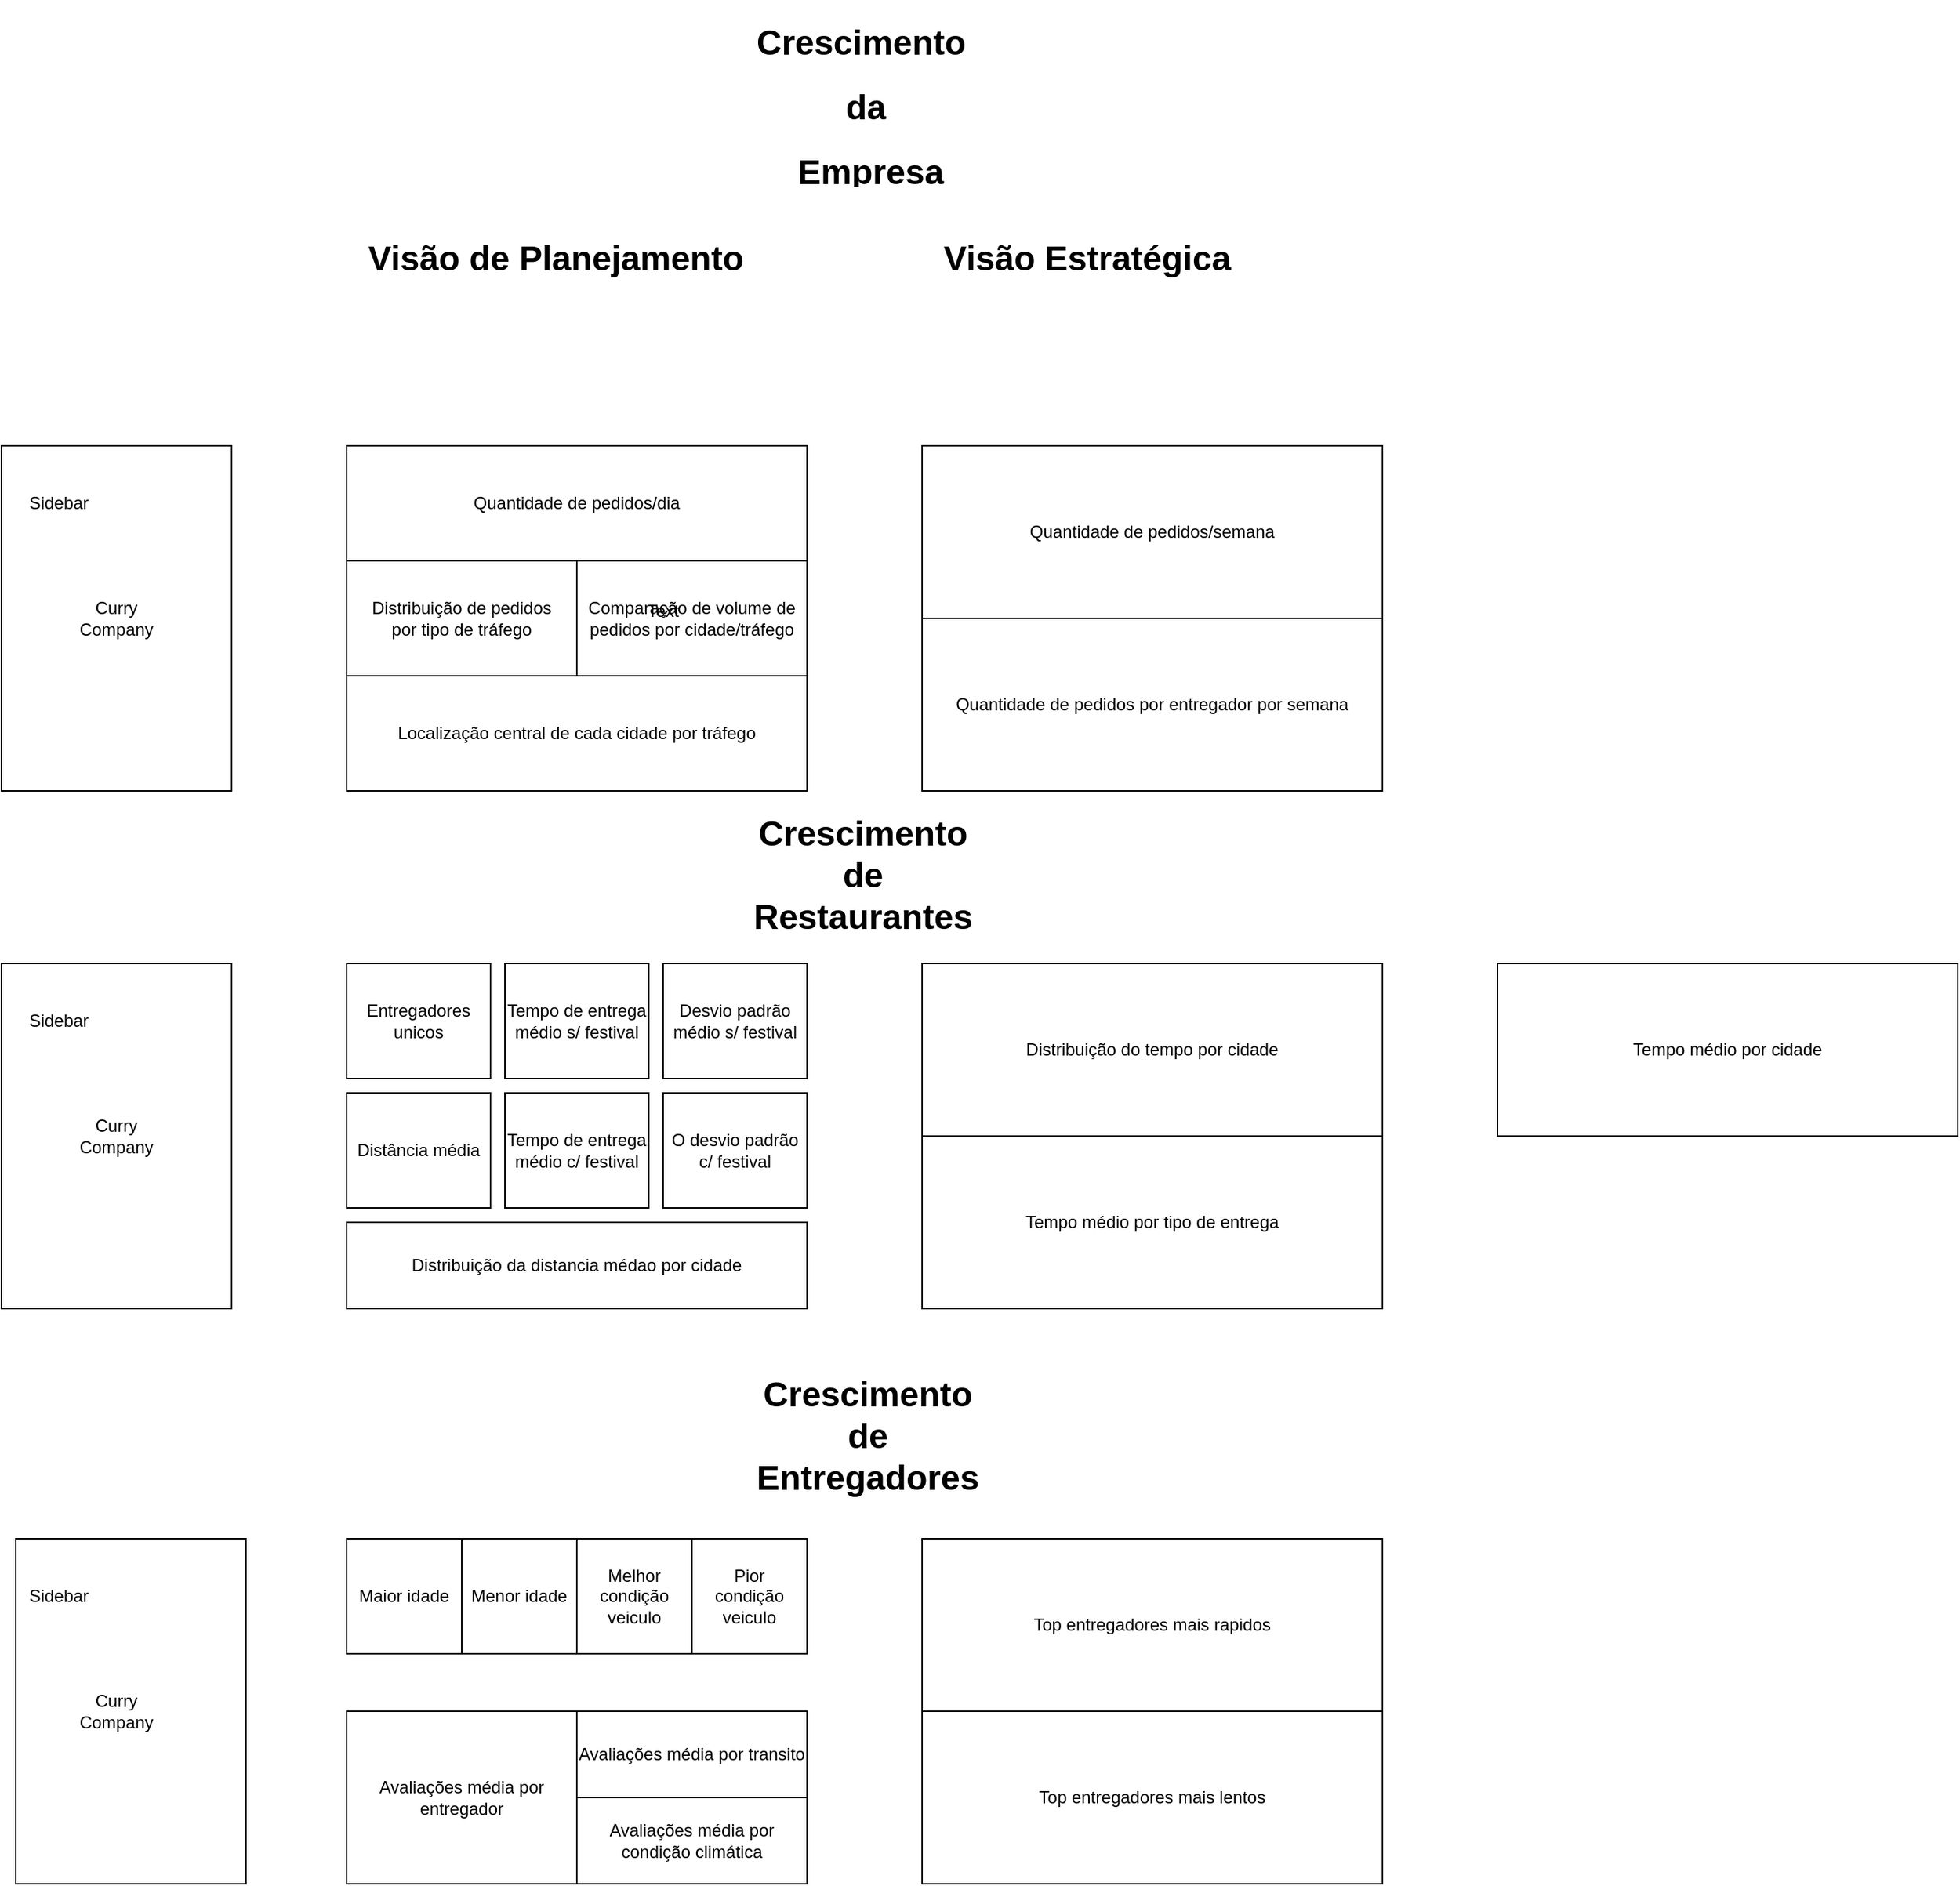 <mxfile version="22.0.8" type="device">
  <diagram id="prtHgNgQTEPvFCAcTncT" name="Page-1">
    <mxGraphModel dx="1877" dy="1727" grid="1" gridSize="10" guides="1" tooltips="1" connect="1" arrows="1" fold="1" page="1" pageScale="1" pageWidth="827" pageHeight="1169" math="0" shadow="0">
      <root>
        <mxCell id="0" />
        <mxCell id="1" parent="0" />
        <mxCell id="enYVxfRytq9yqBFDbY5I-13" value="" style="rounded=0;whiteSpace=wrap;html=1;" vertex="1" parent="1">
          <mxGeometry x="-230" y="800" width="160" height="240" as="geometry" />
        </mxCell>
        <mxCell id="EVOS9u1DS_d9DYRtOKxA-1" value="Distribuição de pedidos&lt;br&gt;por tipo de tráfego" style="rounded=0;whiteSpace=wrap;html=1;" parent="1" vertex="1">
          <mxGeometry y="120" width="160" height="80" as="geometry" />
        </mxCell>
        <mxCell id="EVOS9u1DS_d9DYRtOKxA-2" value="Comparação de volume de pedidos por cidade/tráfego" style="rounded=0;whiteSpace=wrap;html=1;" parent="1" vertex="1">
          <mxGeometry x="160" y="120" width="160" height="80" as="geometry" />
        </mxCell>
        <mxCell id="EVOS9u1DS_d9DYRtOKxA-3" value="Localização central de cada cidade por tráfego" style="rounded=0;whiteSpace=wrap;html=1;" parent="1" vertex="1">
          <mxGeometry y="200" width="320" height="80" as="geometry" />
        </mxCell>
        <mxCell id="EVOS9u1DS_d9DYRtOKxA-5" value="Quantidade de pedidos/dia" style="rounded=0;whiteSpace=wrap;html=1;" parent="1" vertex="1">
          <mxGeometry y="40" width="320" height="80" as="geometry" />
        </mxCell>
        <mxCell id="EVOS9u1DS_d9DYRtOKxA-6" value="Quantidade de pedidos/semana" style="rounded=0;whiteSpace=wrap;html=1;" parent="1" vertex="1">
          <mxGeometry x="400" y="40" width="320" height="120" as="geometry" />
        </mxCell>
        <mxCell id="EVOS9u1DS_d9DYRtOKxA-7" value="Quantidade de pedidos por entregador por semana" style="rounded=0;whiteSpace=wrap;html=1;" parent="1" vertex="1">
          <mxGeometry x="400" y="160" width="320" height="120" as="geometry" />
        </mxCell>
        <mxCell id="EVOS9u1DS_d9DYRtOKxA-8" value="" style="rounded=0;whiteSpace=wrap;html=1;" parent="1" vertex="1">
          <mxGeometry x="-240" y="40" width="160" height="240" as="geometry" />
        </mxCell>
        <mxCell id="EVOS9u1DS_d9DYRtOKxA-9" value="Curry Company" style="text;html=1;strokeColor=none;fillColor=none;align=center;verticalAlign=middle;whiteSpace=wrap;rounded=0;" parent="1" vertex="1">
          <mxGeometry x="-190" y="145" width="60" height="30" as="geometry" />
        </mxCell>
        <mxCell id="EVOS9u1DS_d9DYRtOKxA-10" value="Sidebar" style="text;html=1;strokeColor=none;fillColor=none;align=center;verticalAlign=middle;whiteSpace=wrap;rounded=0;" parent="1" vertex="1">
          <mxGeometry x="-230" y="65" width="60" height="30" as="geometry" />
        </mxCell>
        <mxCell id="EVOS9u1DS_d9DYRtOKxA-11" value="Text" style="text;html=1;strokeColor=none;fillColor=none;align=center;verticalAlign=middle;whiteSpace=wrap;rounded=0;" parent="1" vertex="1">
          <mxGeometry x="190" y="140" width="60" height="30" as="geometry" />
        </mxCell>
        <mxCell id="EVOS9u1DS_d9DYRtOKxA-12" value="&lt;div align=&quot;center&quot;&gt;&lt;h1&gt;Crescimento&amp;nbsp;&lt;/h1&gt;&lt;h1&gt;da&lt;/h1&gt;&lt;h1&gt;&amp;nbsp;Empresa&lt;br&gt;&lt;/h1&gt;&lt;/div&gt;" style="text;html=1;strokeColor=none;fillColor=none;spacing=5;spacingTop=-20;whiteSpace=wrap;overflow=hidden;rounded=0;" parent="1" vertex="1">
          <mxGeometry x="280" y="-260" width="166" height="120" as="geometry" />
        </mxCell>
        <mxCell id="EVOS9u1DS_d9DYRtOKxA-14" value="&lt;div align=&quot;center&quot;&gt;&lt;h1&gt;Visão de Planejamento&lt;br&gt;&lt;/h1&gt;&lt;/div&gt;" style="text;html=1;strokeColor=none;fillColor=none;spacing=5;spacingTop=-20;whiteSpace=wrap;overflow=hidden;rounded=0;" parent="1" vertex="1">
          <mxGeometry x="10" y="-110" width="300" height="50" as="geometry" />
        </mxCell>
        <mxCell id="EVOS9u1DS_d9DYRtOKxA-15" value="&lt;div align=&quot;center&quot;&gt;&lt;h1&gt;Visão Estratégica&lt;br&gt;&lt;/h1&gt;&lt;/div&gt;" style="text;html=1;strokeColor=none;fillColor=none;spacing=5;spacingTop=-20;whiteSpace=wrap;overflow=hidden;rounded=0;" parent="1" vertex="1">
          <mxGeometry x="410" y="-110" width="300" height="50" as="geometry" />
        </mxCell>
        <mxCell id="JmXH__RSwniuUU-lKENc-1" value="&lt;div align=&quot;center&quot;&gt;&lt;h1&gt;Crescimento&lt;br&gt; de&lt;br&gt;Restaurantes&lt;br&gt;&lt;/h1&gt;&lt;/div&gt;" style="text;html=1;strokeColor=none;fillColor=none;spacing=5;spacingTop=-20;whiteSpace=wrap;overflow=hidden;rounded=0;" parent="1" vertex="1">
          <mxGeometry x="278" y="290" width="170" height="110" as="geometry" />
        </mxCell>
        <mxCell id="JmXH__RSwniuUU-lKENc-2" value="Entregadores unicos" style="rounded=0;whiteSpace=wrap;html=1;" parent="1" vertex="1">
          <mxGeometry y="400" width="100" height="80" as="geometry" />
        </mxCell>
        <mxCell id="JmXH__RSwniuUU-lKENc-6" value="Distância média " style="rounded=0;whiteSpace=wrap;html=1;" parent="1" vertex="1">
          <mxGeometry y="490" width="100" height="80" as="geometry" />
        </mxCell>
        <mxCell id="JmXH__RSwniuUU-lKENc-7" value="Desvio padrão médio s/ festival" style="rounded=0;whiteSpace=wrap;html=1;" parent="1" vertex="1">
          <mxGeometry x="220" y="400" width="100" height="80" as="geometry" />
        </mxCell>
        <mxCell id="JmXH__RSwniuUU-lKENc-8" value="O desvio padrão c/ festival" style="rounded=0;whiteSpace=wrap;html=1;" parent="1" vertex="1">
          <mxGeometry x="220" y="490" width="100" height="80" as="geometry" />
        </mxCell>
        <mxCell id="JmXH__RSwniuUU-lKENc-10" value="Distribuição da distancia médao por cidade" style="rounded=0;whiteSpace=wrap;html=1;" parent="1" vertex="1">
          <mxGeometry y="580" width="320" height="60" as="geometry" />
        </mxCell>
        <mxCell id="JmXH__RSwniuUU-lKENc-12" value="" style="rounded=0;whiteSpace=wrap;html=1;" parent="1" vertex="1">
          <mxGeometry x="-240" y="400" width="160" height="240" as="geometry" />
        </mxCell>
        <mxCell id="JmXH__RSwniuUU-lKENc-13" value="Curry Company" style="text;html=1;strokeColor=none;fillColor=none;align=center;verticalAlign=middle;whiteSpace=wrap;rounded=0;" parent="1" vertex="1">
          <mxGeometry x="-190" y="505" width="60" height="30" as="geometry" />
        </mxCell>
        <mxCell id="JmXH__RSwniuUU-lKENc-14" value="Sidebar" style="text;html=1;strokeColor=none;fillColor=none;align=center;verticalAlign=middle;whiteSpace=wrap;rounded=0;" parent="1" vertex="1">
          <mxGeometry x="-230" y="425" width="60" height="30" as="geometry" />
        </mxCell>
        <mxCell id="JmXH__RSwniuUU-lKENc-15" value="Distribuição do tempo por cidade" style="rounded=0;whiteSpace=wrap;html=1;" parent="1" vertex="1">
          <mxGeometry x="400" y="400" width="320" height="120" as="geometry" />
        </mxCell>
        <mxCell id="JmXH__RSwniuUU-lKENc-16" value="Tempo médio por tipo de entrega" style="rounded=0;whiteSpace=wrap;html=1;" parent="1" vertex="1">
          <mxGeometry x="400" y="520" width="320" height="120" as="geometry" />
        </mxCell>
        <mxCell id="enYVxfRytq9yqBFDbY5I-1" value="Maior idade" style="rounded=0;whiteSpace=wrap;html=1;" vertex="1" parent="1">
          <mxGeometry y="800" width="80" height="80" as="geometry" />
        </mxCell>
        <mxCell id="enYVxfRytq9yqBFDbY5I-2" value="Avaliações média por entregador" style="rounded=0;whiteSpace=wrap;html=1;" vertex="1" parent="1">
          <mxGeometry y="920" width="160" height="120" as="geometry" />
        </mxCell>
        <mxCell id="enYVxfRytq9yqBFDbY5I-3" value="Menor idade" style="rounded=0;whiteSpace=wrap;html=1;" vertex="1" parent="1">
          <mxGeometry x="80" y="800" width="80" height="80" as="geometry" />
        </mxCell>
        <mxCell id="enYVxfRytq9yqBFDbY5I-4" value="Melhor condição veiculo" style="rounded=0;whiteSpace=wrap;html=1;" vertex="1" parent="1">
          <mxGeometry x="160" y="800" width="80" height="80" as="geometry" />
        </mxCell>
        <mxCell id="enYVxfRytq9yqBFDbY5I-5" value="Pior&lt;br&gt; condição veiculo" style="rounded=0;whiteSpace=wrap;html=1;" vertex="1" parent="1">
          <mxGeometry x="240" y="800" width="80" height="80" as="geometry" />
        </mxCell>
        <mxCell id="enYVxfRytq9yqBFDbY5I-6" value="Avaliações média por transito" style="rounded=0;whiteSpace=wrap;html=1;" vertex="1" parent="1">
          <mxGeometry x="160" y="920" width="160" height="60" as="geometry" />
        </mxCell>
        <mxCell id="enYVxfRytq9yqBFDbY5I-7" value="Avaliações média por condição climática" style="rounded=0;whiteSpace=wrap;html=1;" vertex="1" parent="1">
          <mxGeometry x="160" y="980" width="160" height="60" as="geometry" />
        </mxCell>
        <mxCell id="enYVxfRytq9yqBFDbY5I-8" value="Curry Company" style="text;html=1;strokeColor=none;fillColor=none;align=center;verticalAlign=middle;whiteSpace=wrap;rounded=0;" vertex="1" parent="1">
          <mxGeometry x="-190" y="905" width="60" height="30" as="geometry" />
        </mxCell>
        <mxCell id="enYVxfRytq9yqBFDbY5I-9" value="Sidebar" style="text;html=1;strokeColor=none;fillColor=none;align=center;verticalAlign=middle;whiteSpace=wrap;rounded=0;" vertex="1" parent="1">
          <mxGeometry x="-230" y="825" width="60" height="30" as="geometry" />
        </mxCell>
        <mxCell id="enYVxfRytq9yqBFDbY5I-10" value="Top entregadores mais rapidos" style="rounded=0;whiteSpace=wrap;html=1;" vertex="1" parent="1">
          <mxGeometry x="400" y="800" width="320" height="120" as="geometry" />
        </mxCell>
        <mxCell id="enYVxfRytq9yqBFDbY5I-11" value="Top entregadores mais lentos" style="rounded=0;whiteSpace=wrap;html=1;" vertex="1" parent="1">
          <mxGeometry x="400" y="920" width="320" height="120" as="geometry" />
        </mxCell>
        <mxCell id="enYVxfRytq9yqBFDbY5I-12" value="&lt;div align=&quot;center&quot;&gt;&lt;h1&gt;Crescimento&lt;br&gt; de&lt;br&gt;Entregadores&lt;br&gt;&lt;/h1&gt;&lt;/div&gt;" style="text;html=1;strokeColor=none;fillColor=none;spacing=5;spacingTop=-20;whiteSpace=wrap;overflow=hidden;rounded=0;" vertex="1" parent="1">
          <mxGeometry x="280" y="680" width="170" height="110" as="geometry" />
        </mxCell>
        <mxCell id="enYVxfRytq9yqBFDbY5I-14" value="Tempo de entrega médio s/ festival" style="rounded=0;whiteSpace=wrap;html=1;" vertex="1" parent="1">
          <mxGeometry x="110" y="400" width="100" height="80" as="geometry" />
        </mxCell>
        <mxCell id="enYVxfRytq9yqBFDbY5I-15" value="Tempo de entrega médio c/ festival" style="rounded=0;whiteSpace=wrap;html=1;" vertex="1" parent="1">
          <mxGeometry x="110" y="490" width="100" height="80" as="geometry" />
        </mxCell>
        <mxCell id="enYVxfRytq9yqBFDbY5I-16" value="Tempo médio por cidade" style="rounded=0;whiteSpace=wrap;html=1;" vertex="1" parent="1">
          <mxGeometry x="800" y="400" width="320" height="120" as="geometry" />
        </mxCell>
      </root>
    </mxGraphModel>
  </diagram>
</mxfile>
